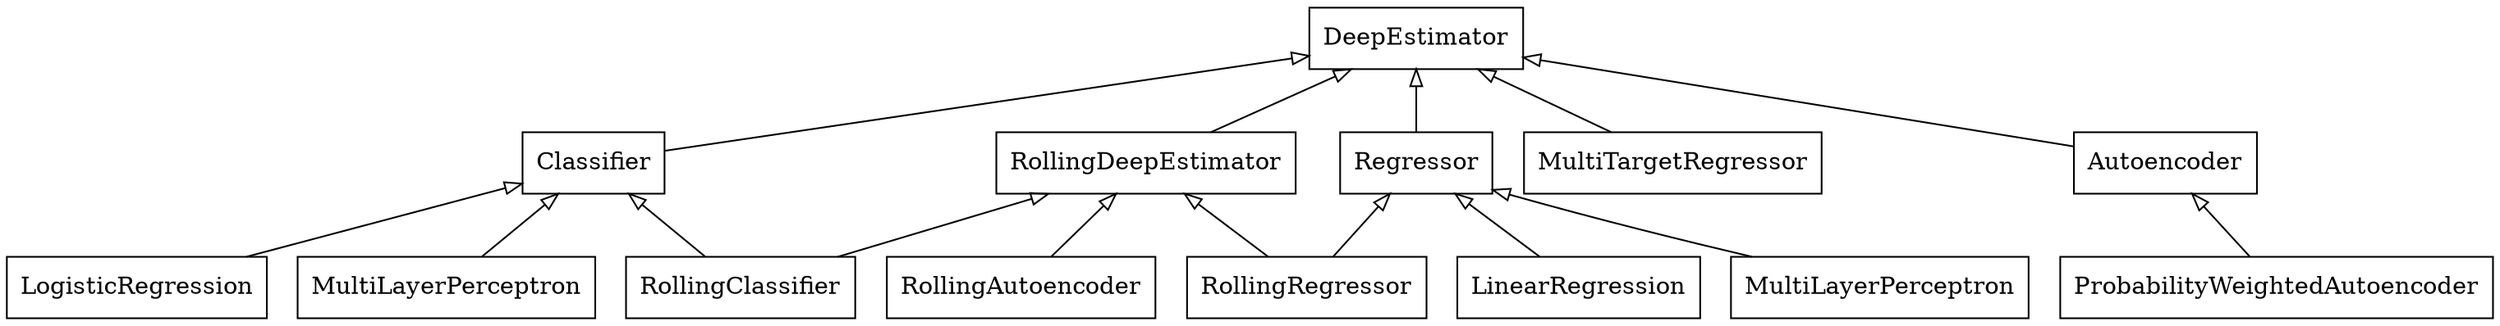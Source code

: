 digraph "classes" {
rankdir=BT
charset="utf-8"
"deep_river.anomaly.ae.Autoencoder" [color="black", fontcolor="black", label=<Autoencoder>, shape="record", style="solid"];
"deep_river.classification.classifier.Classifier" [color="black", fontcolor="black", label=<Classifier>, shape="record", style="solid"];
"deep_river.base.DeepEstimator" [color="black", fontcolor="black", label=<DeepEstimator>, shape="record", style="solid"];
"deep_river.regression.zoo.LinearRegression" [color="black", fontcolor="black", label=<LinearRegression>, shape="record", style="solid"];
"deep_river.classification.zoo.LogisticRegression" [color="black", fontcolor="black", label=<LogisticRegression>, shape="record", style="solid"];
"deep_river.classification.zoo.MultiLayerPerceptron" [color="black", fontcolor="black", label=<MultiLayerPerceptron>, shape="record", style="solid"];
"deep_river.regression.zoo.MultiLayerPerceptron" [color="black", fontcolor="black", label=<MultiLayerPerceptron>, shape="record", style="solid"];
"deep_river.regression.multioutput.MultiTargetRegressor" [color="black", fontcolor="black", label=<MultiTargetRegressor>, shape="record", style="solid"];
"deep_river.anomaly.probability_weighted_ae.ProbabilityWeightedAutoencoder" [color="black", fontcolor="black", label=<ProbabilityWeightedAutoencoder>, shape="record", style="solid"];
"deep_river.regression.regressor.Regressor" [color="black", fontcolor="black", label=<Regressor>, shape="record", style="solid"];
"deep_river.anomaly.rolling_ae.RollingAutoencoder" [color="black", fontcolor="black", label=<RollingAutoencoder>, shape="record", style="solid"];
"deep_river.classification.rolling_classifier.RollingClassifier" [color="black", fontcolor="black", label=<RollingClassifier>, shape="record", style="solid"];
"deep_river.base.RollingDeepEstimator" [color="black", fontcolor="black", label=<RollingDeepEstimator>, shape="record", style="solid"];
"deep_river.regression.rolling_regressor.RollingRegressor" [color="black", fontcolor="black", label=<RollingRegressor>, shape="record", style="solid"];
"deep_river.anomaly.ae.Autoencoder" -> "deep_river.base.DeepEstimator" [arrowhead="empty", arrowtail="none"];
"deep_river.anomaly.probability_weighted_ae.ProbabilityWeightedAutoencoder" -> "deep_river.anomaly.ae.Autoencoder" [arrowhead="empty", arrowtail="none"];
"deep_river.anomaly.rolling_ae.RollingAutoencoder" -> "deep_river.base.RollingDeepEstimator" [arrowhead="empty", arrowtail="none"];
"deep_river.base.RollingDeepEstimator" -> "deep_river.base.DeepEstimator" [arrowhead="empty", arrowtail="none"];
"deep_river.classification.classifier.Classifier" -> "deep_river.base.DeepEstimator" [arrowhead="empty", arrowtail="none"];
"deep_river.classification.rolling_classifier.RollingClassifier" -> "deep_river.base.RollingDeepEstimator" [arrowhead="empty", arrowtail="none"];
"deep_river.classification.rolling_classifier.RollingClassifier" -> "deep_river.classification.classifier.Classifier" [arrowhead="empty", arrowtail="none"];
"deep_river.classification.zoo.LogisticRegression" -> "deep_river.classification.classifier.Classifier" [arrowhead="empty", arrowtail="none"];
"deep_river.classification.zoo.MultiLayerPerceptron" -> "deep_river.classification.classifier.Classifier" [arrowhead="empty", arrowtail="none"];
"deep_river.regression.multioutput.MultiTargetRegressor" -> "deep_river.base.DeepEstimator" [arrowhead="empty", arrowtail="none"];
"deep_river.regression.regressor.Regressor" -> "deep_river.base.DeepEstimator" [arrowhead="empty", arrowtail="none"];
"deep_river.regression.rolling_regressor.RollingRegressor" -> "deep_river.base.RollingDeepEstimator" [arrowhead="empty", arrowtail="none"];
"deep_river.regression.rolling_regressor.RollingRegressor" -> "deep_river.regression.regressor.Regressor" [arrowhead="empty", arrowtail="none"];
"deep_river.regression.zoo.LinearRegression" -> "deep_river.regression.regressor.Regressor" [arrowhead="empty", arrowtail="none"];
"deep_river.regression.zoo.MultiLayerPerceptron" -> "deep_river.regression.regressor.Regressor" [arrowhead="empty", arrowtail="none"];
}

